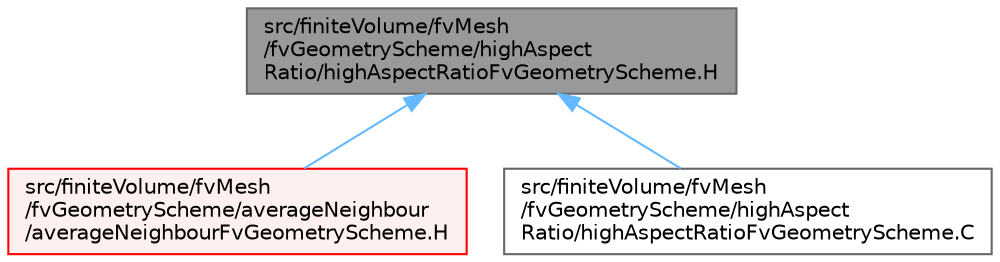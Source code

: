 digraph "src/finiteVolume/fvMesh/fvGeometryScheme/highAspectRatio/highAspectRatioFvGeometryScheme.H"
{
 // LATEX_PDF_SIZE
  bgcolor="transparent";
  edge [fontname=Helvetica,fontsize=10,labelfontname=Helvetica,labelfontsize=10];
  node [fontname=Helvetica,fontsize=10,shape=box,height=0.2,width=0.4];
  Node1 [id="Node000001",label="src/finiteVolume/fvMesh\l/fvGeometryScheme/highAspect\lRatio/highAspectRatioFvGeometryScheme.H",height=0.2,width=0.4,color="gray40", fillcolor="grey60", style="filled", fontcolor="black",tooltip=" "];
  Node1 -> Node2 [id="edge1_Node000001_Node000002",dir="back",color="steelblue1",style="solid",tooltip=" "];
  Node2 [id="Node000002",label="src/finiteVolume/fvMesh\l/fvGeometryScheme/averageNeighbour\l/averageNeighbourFvGeometryScheme.H",height=0.2,width=0.4,color="red", fillcolor="#FFF0F0", style="filled",URL="$averageNeighbourFvGeometryScheme_8H.html",tooltip=" "];
  Node1 -> Node4 [id="edge2_Node000001_Node000004",dir="back",color="steelblue1",style="solid",tooltip=" "];
  Node4 [id="Node000004",label="src/finiteVolume/fvMesh\l/fvGeometryScheme/highAspect\lRatio/highAspectRatioFvGeometryScheme.C",height=0.2,width=0.4,color="grey40", fillcolor="white", style="filled",URL="$highAspectRatioFvGeometryScheme_8C.html",tooltip=" "];
}
